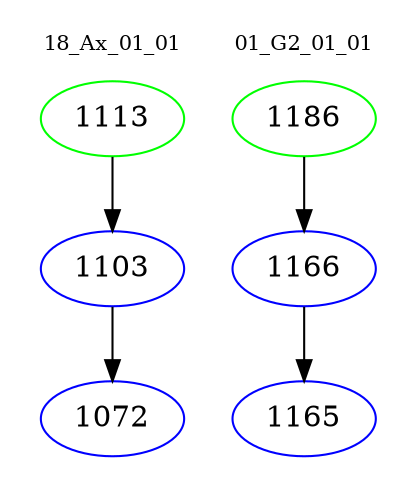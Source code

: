 digraph{
subgraph cluster_0 {
color = white
label = "18_Ax_01_01";
fontsize=10;
T0_1113 [label="1113", color="green"]
T0_1113 -> T0_1103 [color="black"]
T0_1103 [label="1103", color="blue"]
T0_1103 -> T0_1072 [color="black"]
T0_1072 [label="1072", color="blue"]
}
subgraph cluster_1 {
color = white
label = "01_G2_01_01";
fontsize=10;
T1_1186 [label="1186", color="green"]
T1_1186 -> T1_1166 [color="black"]
T1_1166 [label="1166", color="blue"]
T1_1166 -> T1_1165 [color="black"]
T1_1165 [label="1165", color="blue"]
}
}
